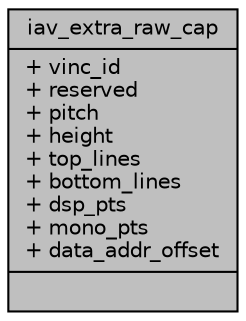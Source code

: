 digraph "iav_extra_raw_cap"
{
 // INTERACTIVE_SVG=YES
 // LATEX_PDF_SIZE
  bgcolor="transparent";
  edge [fontname="Helvetica",fontsize="10",labelfontname="Helvetica",labelfontsize="10"];
  node [fontname="Helvetica",fontsize="10",shape=record];
  Node1 [label="{iav_extra_raw_cap\n|+ vinc_id\l+ reserved\l+ pitch\l+ height\l+ top_lines\l+ bottom_lines\l+ dsp_pts\l+ mono_pts\l+ data_addr_offset\l|}",height=0.2,width=0.4,color="black", fillcolor="grey75", style="filled", fontcolor="black",tooltip=" "];
}
